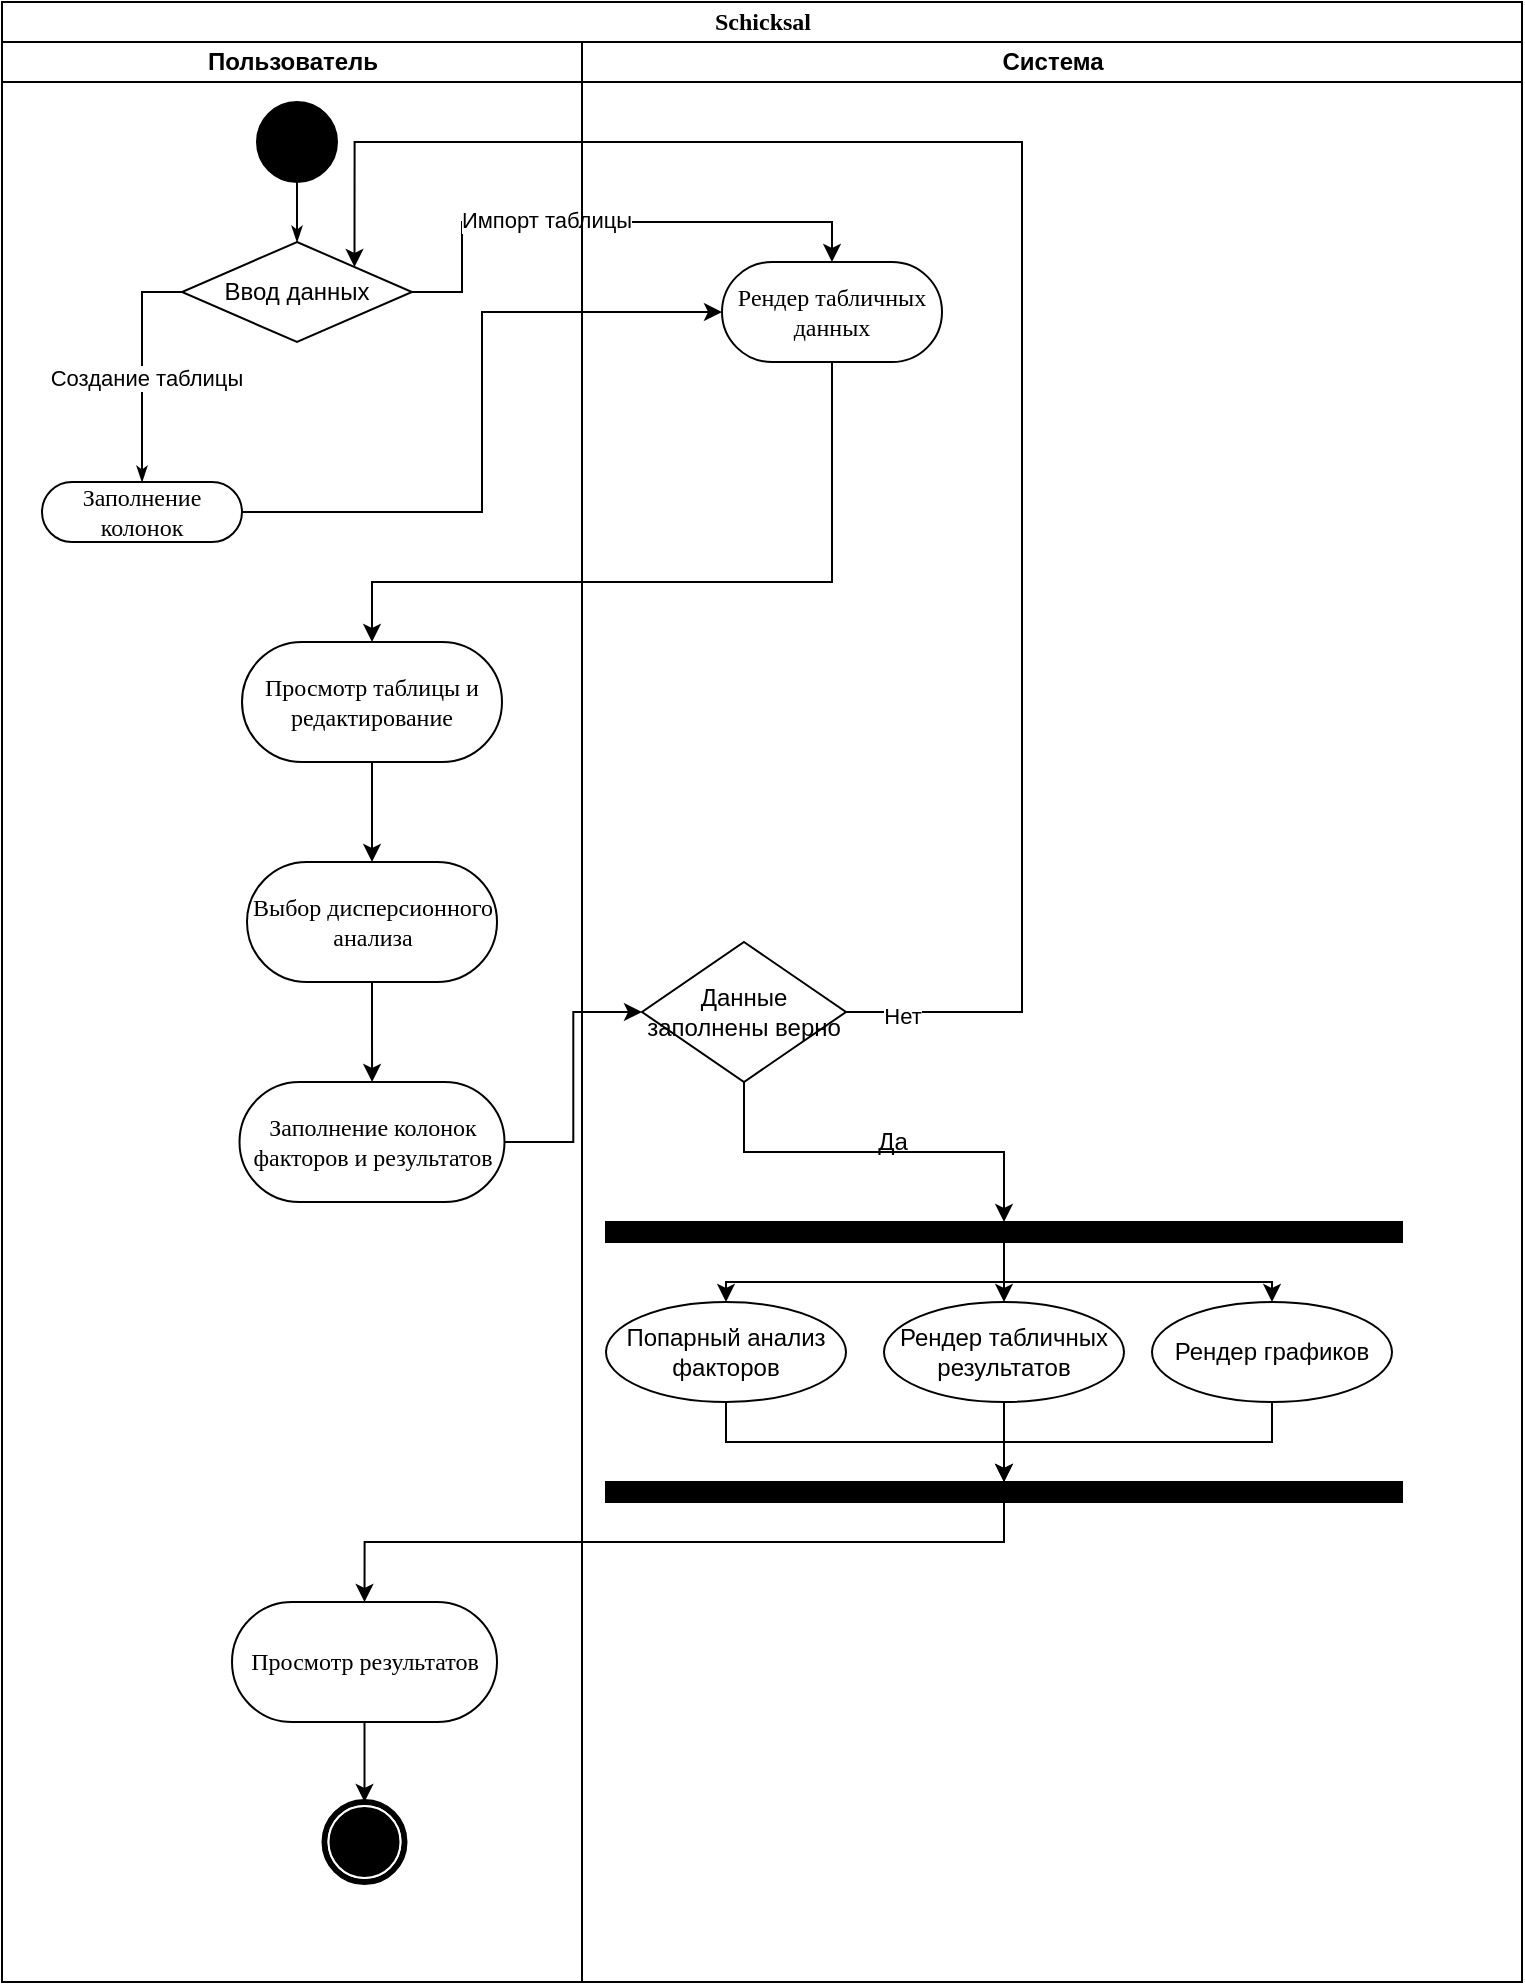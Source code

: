 <mxfile version="21.1.5" type="device">
  <diagram name="Page-1" id="0783ab3e-0a74-02c8-0abd-f7b4e66b4bec">
    <mxGraphModel dx="1434" dy="782" grid="1" gridSize="10" guides="1" tooltips="1" connect="1" arrows="1" fold="1" page="1" pageScale="1" pageWidth="850" pageHeight="1100" background="none" math="0" shadow="0">
      <root>
        <mxCell id="0" />
        <mxCell id="1" parent="0" />
        <mxCell id="1c1d494c118603dd-1" value="Schicksal" style="swimlane;html=1;childLayout=stackLayout;startSize=20;rounded=0;shadow=0;comic=0;labelBackgroundColor=none;strokeWidth=1;fontFamily=Verdana;fontSize=12;align=center;" parent="1" vertex="1">
          <mxGeometry x="45" y="40" width="760" height="990" as="geometry" />
        </mxCell>
        <mxCell id="1c1d494c118603dd-2" value="Пользователь" style="swimlane;html=1;startSize=20;" parent="1c1d494c118603dd-1" vertex="1">
          <mxGeometry y="20" width="290" height="970" as="geometry" />
        </mxCell>
        <mxCell id="1c1d494c118603dd-6" value="Заполнение колонок" style="rounded=1;whiteSpace=wrap;html=1;shadow=0;comic=0;labelBackgroundColor=none;strokeWidth=1;fontFamily=Verdana;fontSize=12;align=center;arcSize=50;" parent="1c1d494c118603dd-2" vertex="1">
          <mxGeometry x="20" y="220" width="100" height="30" as="geometry" />
        </mxCell>
        <mxCell id="60571a20871a0731-4" value="" style="ellipse;whiteSpace=wrap;html=1;rounded=0;shadow=0;comic=0;labelBackgroundColor=none;strokeWidth=1;fillColor=#000000;fontFamily=Verdana;fontSize=12;align=center;" parent="1c1d494c118603dd-2" vertex="1">
          <mxGeometry x="127.5" y="30" width="40" height="40" as="geometry" />
        </mxCell>
        <mxCell id="1c1d494c118603dd-27" style="edgeStyle=orthogonalEdgeStyle;rounded=0;html=1;labelBackgroundColor=none;startArrow=none;startFill=0;startSize=5;endArrow=classicThin;endFill=1;endSize=5;jettySize=auto;orthogonalLoop=1;strokeWidth=1;fontFamily=Verdana;fontSize=12;entryX=0.5;entryY=0;entryDx=0;entryDy=0;" parent="1c1d494c118603dd-2" source="60571a20871a0731-4" target="pu73BH1UH_8x-xDnXJyw-1" edge="1">
          <mxGeometry relative="1" as="geometry">
            <mxPoint x="150" y="130" as="targetPoint" />
          </mxGeometry>
        </mxCell>
        <mxCell id="pu73BH1UH_8x-xDnXJyw-1" value="Ввод данных" style="rhombus;whiteSpace=wrap;html=1;" vertex="1" parent="1c1d494c118603dd-2">
          <mxGeometry x="90" y="100" width="115" height="50" as="geometry" />
        </mxCell>
        <mxCell id="1c1d494c118603dd-30" style="edgeStyle=orthogonalEdgeStyle;rounded=0;html=1;exitX=0;exitY=0.5;entryX=0.5;entryY=0;labelBackgroundColor=none;startArrow=none;startFill=0;startSize=5;endArrow=classicThin;endFill=1;endSize=5;jettySize=auto;orthogonalLoop=1;strokeWidth=1;fontFamily=Verdana;fontSize=12;exitDx=0;exitDy=0;" parent="1c1d494c118603dd-2" source="pu73BH1UH_8x-xDnXJyw-1" target="1c1d494c118603dd-6" edge="1">
          <mxGeometry relative="1" as="geometry">
            <Array as="points">
              <mxPoint x="70" y="125" />
            </Array>
            <mxPoint x="316.75" y="170" as="sourcePoint" />
          </mxGeometry>
        </mxCell>
        <mxCell id="pu73BH1UH_8x-xDnXJyw-2" value="Создание таблицы" style="edgeLabel;html=1;align=center;verticalAlign=middle;resizable=0;points=[];" vertex="1" connectable="0" parent="1c1d494c118603dd-30">
          <mxGeometry x="0.091" y="2" relative="1" as="geometry">
            <mxPoint as="offset" />
          </mxGeometry>
        </mxCell>
        <mxCell id="pu73BH1UH_8x-xDnXJyw-23" style="edgeStyle=orthogonalEdgeStyle;rounded=0;orthogonalLoop=1;jettySize=auto;html=1;entryX=0.5;entryY=0;entryDx=0;entryDy=0;" edge="1" parent="1c1d494c118603dd-2" source="pu73BH1UH_8x-xDnXJyw-5" target="pu73BH1UH_8x-xDnXJyw-22">
          <mxGeometry relative="1" as="geometry" />
        </mxCell>
        <mxCell id="pu73BH1UH_8x-xDnXJyw-5" value="Просмотр таблицы и редактирование" style="rounded=1;whiteSpace=wrap;html=1;shadow=0;comic=0;labelBackgroundColor=none;strokeWidth=1;fontFamily=Verdana;fontSize=12;align=center;arcSize=50;" vertex="1" parent="1c1d494c118603dd-2">
          <mxGeometry x="120" y="300" width="130" height="60" as="geometry" />
        </mxCell>
        <mxCell id="pu73BH1UH_8x-xDnXJyw-27" style="edgeStyle=orthogonalEdgeStyle;rounded=0;orthogonalLoop=1;jettySize=auto;html=1;" edge="1" parent="1c1d494c118603dd-2" source="pu73BH1UH_8x-xDnXJyw-22" target="pu73BH1UH_8x-xDnXJyw-24">
          <mxGeometry relative="1" as="geometry" />
        </mxCell>
        <mxCell id="pu73BH1UH_8x-xDnXJyw-22" value="Выбор дисперсионного анализа" style="rounded=1;whiteSpace=wrap;html=1;shadow=0;comic=0;labelBackgroundColor=none;strokeWidth=1;fontFamily=Verdana;fontSize=12;align=center;arcSize=50;" vertex="1" parent="1c1d494c118603dd-2">
          <mxGeometry x="122.5" y="410" width="125" height="60" as="geometry" />
        </mxCell>
        <mxCell id="pu73BH1UH_8x-xDnXJyw-24" value="Заполнение колонок факторов и результатов" style="rounded=1;whiteSpace=wrap;html=1;shadow=0;comic=0;labelBackgroundColor=none;strokeWidth=1;fontFamily=Verdana;fontSize=12;align=center;arcSize=50;" vertex="1" parent="1c1d494c118603dd-2">
          <mxGeometry x="118.75" y="520" width="132.5" height="60" as="geometry" />
        </mxCell>
        <mxCell id="pu73BH1UH_8x-xDnXJyw-56" style="edgeStyle=orthogonalEdgeStyle;rounded=0;orthogonalLoop=1;jettySize=auto;html=1;entryX=0.5;entryY=0;entryDx=0;entryDy=0;" edge="1" parent="1c1d494c118603dd-2" source="pu73BH1UH_8x-xDnXJyw-54" target="pu73BH1UH_8x-xDnXJyw-55">
          <mxGeometry relative="1" as="geometry" />
        </mxCell>
        <mxCell id="pu73BH1UH_8x-xDnXJyw-54" value="Просмотр результатов" style="rounded=1;whiteSpace=wrap;html=1;shadow=0;comic=0;labelBackgroundColor=none;strokeWidth=1;fontFamily=Verdana;fontSize=12;align=center;arcSize=50;" vertex="1" parent="1c1d494c118603dd-2">
          <mxGeometry x="115" y="780" width="132.5" height="60" as="geometry" />
        </mxCell>
        <mxCell id="pu73BH1UH_8x-xDnXJyw-55" value="" style="shape=mxgraph.bpmn.shape;html=1;verticalLabelPosition=bottom;labelBackgroundColor=#ffffff;verticalAlign=top;perimeter=ellipsePerimeter;outline=end;symbol=terminate;rounded=0;shadow=0;comic=0;strokeWidth=1;fontFamily=Verdana;fontSize=12;align=center;" vertex="1" parent="1c1d494c118603dd-2">
          <mxGeometry x="161.25" y="880" width="40" height="40" as="geometry" />
        </mxCell>
        <mxCell id="pu73BH1UH_8x-xDnXJyw-3" style="edgeStyle=orthogonalEdgeStyle;rounded=0;orthogonalLoop=1;jettySize=auto;html=1;entryX=0.5;entryY=0;entryDx=0;entryDy=0;" edge="1" parent="1c1d494c118603dd-1" source="pu73BH1UH_8x-xDnXJyw-1" target="1c1d494c118603dd-11">
          <mxGeometry relative="1" as="geometry">
            <mxPoint x="230" y="280" as="targetPoint" />
            <Array as="points">
              <mxPoint x="230" y="145" />
              <mxPoint x="230" y="110" />
              <mxPoint x="415" y="110" />
            </Array>
          </mxGeometry>
        </mxCell>
        <mxCell id="pu73BH1UH_8x-xDnXJyw-4" value="Импорт таблицы" style="edgeLabel;html=1;align=center;verticalAlign=middle;resizable=0;points=[];" vertex="1" connectable="0" parent="pu73BH1UH_8x-xDnXJyw-3">
          <mxGeometry x="-0.236" y="1" relative="1" as="geometry">
            <mxPoint x="1" as="offset" />
          </mxGeometry>
        </mxCell>
        <mxCell id="pu73BH1UH_8x-xDnXJyw-9" style="edgeStyle=orthogonalEdgeStyle;rounded=0;orthogonalLoop=1;jettySize=auto;html=1;entryX=0;entryY=0.5;entryDx=0;entryDy=0;" edge="1" parent="1c1d494c118603dd-1" source="1c1d494c118603dd-6" target="1c1d494c118603dd-11">
          <mxGeometry relative="1" as="geometry" />
        </mxCell>
        <mxCell id="pu73BH1UH_8x-xDnXJyw-25" style="edgeStyle=orthogonalEdgeStyle;rounded=0;orthogonalLoop=1;jettySize=auto;html=1;" edge="1" parent="1c1d494c118603dd-1" source="1c1d494c118603dd-11" target="pu73BH1UH_8x-xDnXJyw-5">
          <mxGeometry relative="1" as="geometry">
            <Array as="points">
              <mxPoint x="415" y="290" />
              <mxPoint x="185" y="290" />
            </Array>
          </mxGeometry>
        </mxCell>
        <mxCell id="pu73BH1UH_8x-xDnXJyw-30" style="edgeStyle=orthogonalEdgeStyle;rounded=0;orthogonalLoop=1;jettySize=auto;html=1;" edge="1" parent="1c1d494c118603dd-1" source="pu73BH1UH_8x-xDnXJyw-24" target="pu73BH1UH_8x-xDnXJyw-29">
          <mxGeometry relative="1" as="geometry" />
        </mxCell>
        <mxCell id="pu73BH1UH_8x-xDnXJyw-31" style="edgeStyle=orthogonalEdgeStyle;rounded=0;orthogonalLoop=1;jettySize=auto;html=1;entryX=1;entryY=0;entryDx=0;entryDy=0;" edge="1" parent="1c1d494c118603dd-1" source="pu73BH1UH_8x-xDnXJyw-29" target="pu73BH1UH_8x-xDnXJyw-1">
          <mxGeometry relative="1" as="geometry">
            <Array as="points">
              <mxPoint x="510" y="505" />
              <mxPoint x="510" y="70" />
              <mxPoint x="176" y="70" />
            </Array>
          </mxGeometry>
        </mxCell>
        <mxCell id="pu73BH1UH_8x-xDnXJyw-32" value="Нет" style="edgeLabel;html=1;align=center;verticalAlign=middle;resizable=0;points=[];" vertex="1" connectable="0" parent="pu73BH1UH_8x-xDnXJyw-31">
          <mxGeometry x="-0.939" y="-2" relative="1" as="geometry">
            <mxPoint as="offset" />
          </mxGeometry>
        </mxCell>
        <mxCell id="1c1d494c118603dd-3" value="Система" style="swimlane;html=1;startSize=20;" parent="1c1d494c118603dd-1" vertex="1">
          <mxGeometry x="290" y="20" width="470" height="970" as="geometry" />
        </mxCell>
        <mxCell id="1c1d494c118603dd-11" value="Рендер табличных данных" style="rounded=1;whiteSpace=wrap;html=1;shadow=0;comic=0;labelBackgroundColor=none;strokeWidth=1;fontFamily=Verdana;fontSize=12;align=center;arcSize=50;" parent="1c1d494c118603dd-3" vertex="1">
          <mxGeometry x="70" y="110" width="110" height="50" as="geometry" />
        </mxCell>
        <mxCell id="pu73BH1UH_8x-xDnXJyw-51" style="edgeStyle=orthogonalEdgeStyle;rounded=0;orthogonalLoop=1;jettySize=auto;html=1;entryX=0.5;entryY=0;entryDx=0;entryDy=0;" edge="1" parent="1c1d494c118603dd-3" source="pu73BH1UH_8x-xDnXJyw-29" target="1c1d494c118603dd-12">
          <mxGeometry relative="1" as="geometry" />
        </mxCell>
        <mxCell id="pu73BH1UH_8x-xDnXJyw-29" value="Данные заполнены верно" style="rhombus;whiteSpace=wrap;html=1;" vertex="1" parent="1c1d494c118603dd-3">
          <mxGeometry x="30" y="450" width="102" height="70" as="geometry" />
        </mxCell>
        <mxCell id="pu73BH1UH_8x-xDnXJyw-48" style="edgeStyle=orthogonalEdgeStyle;rounded=0;orthogonalLoop=1;jettySize=auto;html=1;entryX=0.5;entryY=0;entryDx=0;entryDy=0;" edge="1" parent="1c1d494c118603dd-3" source="pu73BH1UH_8x-xDnXJyw-33" target="pu73BH1UH_8x-xDnXJyw-43">
          <mxGeometry relative="1" as="geometry" />
        </mxCell>
        <mxCell id="pu73BH1UH_8x-xDnXJyw-33" value="Попарный анализ факторов" style="ellipse;whiteSpace=wrap;html=1;" vertex="1" parent="1c1d494c118603dd-3">
          <mxGeometry x="12" y="630" width="120" height="50" as="geometry" />
        </mxCell>
        <mxCell id="pu73BH1UH_8x-xDnXJyw-45" style="edgeStyle=orthogonalEdgeStyle;rounded=0;orthogonalLoop=1;jettySize=auto;html=1;entryX=0.5;entryY=0;entryDx=0;entryDy=0;" edge="1" parent="1c1d494c118603dd-3" source="1c1d494c118603dd-12" target="pu73BH1UH_8x-xDnXJyw-33">
          <mxGeometry relative="1" as="geometry" />
        </mxCell>
        <mxCell id="pu73BH1UH_8x-xDnXJyw-46" style="edgeStyle=orthogonalEdgeStyle;rounded=0;orthogonalLoop=1;jettySize=auto;html=1;" edge="1" parent="1c1d494c118603dd-3" source="1c1d494c118603dd-12" target="pu73BH1UH_8x-xDnXJyw-41">
          <mxGeometry relative="1" as="geometry" />
        </mxCell>
        <mxCell id="pu73BH1UH_8x-xDnXJyw-47" style="edgeStyle=orthogonalEdgeStyle;rounded=0;orthogonalLoop=1;jettySize=auto;html=1;" edge="1" parent="1c1d494c118603dd-3" source="1c1d494c118603dd-12" target="pu73BH1UH_8x-xDnXJyw-42">
          <mxGeometry relative="1" as="geometry" />
        </mxCell>
        <mxCell id="1c1d494c118603dd-12" value="" style="whiteSpace=wrap;html=1;rounded=0;shadow=0;comic=0;labelBackgroundColor=none;strokeWidth=1;fillColor=#000000;fontFamily=Verdana;fontSize=12;align=center;rotation=0;" parent="1c1d494c118603dd-3" vertex="1">
          <mxGeometry x="12" y="590" width="398" height="10" as="geometry" />
        </mxCell>
        <mxCell id="pu73BH1UH_8x-xDnXJyw-41" value="Рендер табличных результатов" style="ellipse;whiteSpace=wrap;html=1;" vertex="1" parent="1c1d494c118603dd-3">
          <mxGeometry x="151" y="630" width="120" height="50" as="geometry" />
        </mxCell>
        <mxCell id="pu73BH1UH_8x-xDnXJyw-50" style="edgeStyle=orthogonalEdgeStyle;rounded=0;orthogonalLoop=1;jettySize=auto;html=1;entryX=0.5;entryY=0;entryDx=0;entryDy=0;" edge="1" parent="1c1d494c118603dd-3" source="pu73BH1UH_8x-xDnXJyw-42" target="pu73BH1UH_8x-xDnXJyw-43">
          <mxGeometry relative="1" as="geometry" />
        </mxCell>
        <mxCell id="pu73BH1UH_8x-xDnXJyw-42" value="Рендер графиков" style="ellipse;whiteSpace=wrap;html=1;" vertex="1" parent="1c1d494c118603dd-3">
          <mxGeometry x="285" y="630" width="120" height="50" as="geometry" />
        </mxCell>
        <mxCell id="pu73BH1UH_8x-xDnXJyw-43" value="" style="whiteSpace=wrap;html=1;rounded=0;shadow=0;comic=0;labelBackgroundColor=none;strokeWidth=1;fillColor=#000000;fontFamily=Verdana;fontSize=12;align=center;rotation=0;" vertex="1" parent="1c1d494c118603dd-3">
          <mxGeometry x="12" y="720" width="398" height="10" as="geometry" />
        </mxCell>
        <mxCell id="pu73BH1UH_8x-xDnXJyw-49" style="edgeStyle=orthogonalEdgeStyle;rounded=0;orthogonalLoop=1;jettySize=auto;html=1;entryX=0.5;entryY=0;entryDx=0;entryDy=0;" edge="1" parent="1c1d494c118603dd-1" source="pu73BH1UH_8x-xDnXJyw-41" target="pu73BH1UH_8x-xDnXJyw-54">
          <mxGeometry relative="1" as="geometry">
            <mxPoint x="501" y="770" as="targetPoint" />
            <Array as="points">
              <mxPoint x="501" y="770" />
              <mxPoint x="181" y="770" />
            </Array>
          </mxGeometry>
        </mxCell>
        <mxCell id="pu73BH1UH_8x-xDnXJyw-52" value="Да" style="text;html=1;align=center;verticalAlign=middle;resizable=0;points=[];autosize=1;strokeColor=none;fillColor=none;" vertex="1" parent="1">
          <mxGeometry x="470" y="595" width="40" height="30" as="geometry" />
        </mxCell>
      </root>
    </mxGraphModel>
  </diagram>
</mxfile>
